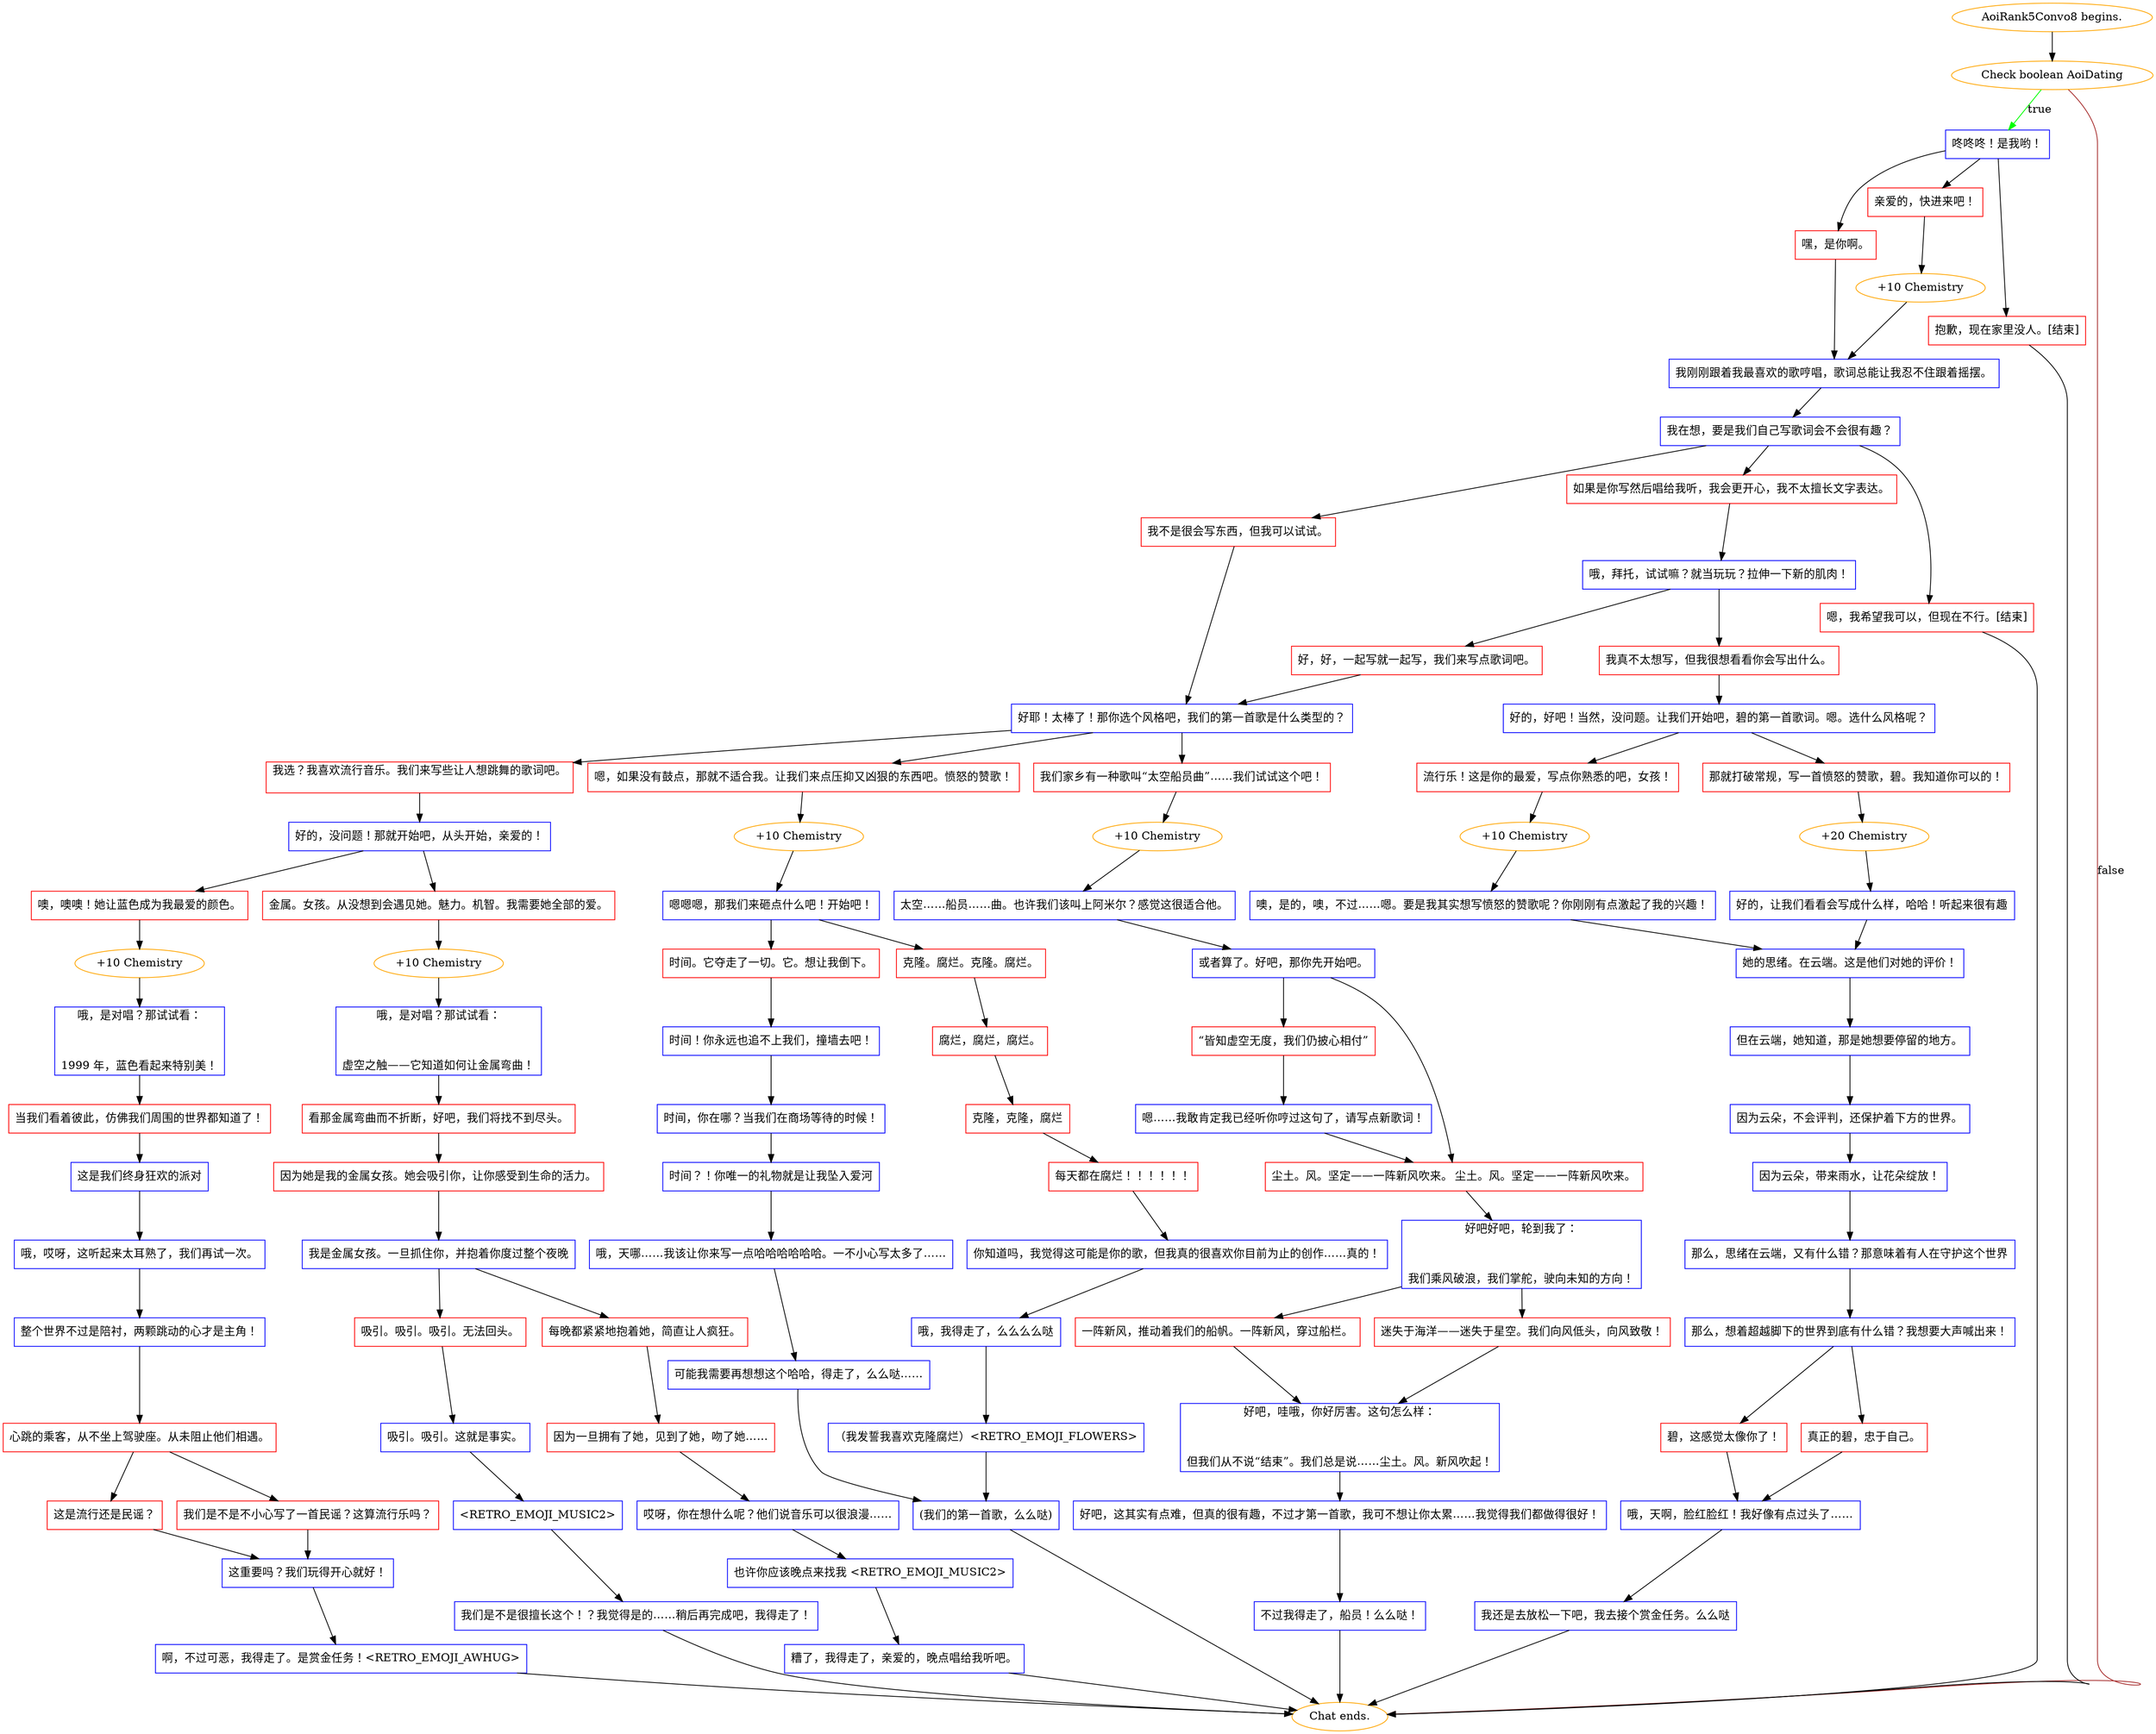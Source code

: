 digraph {
	"AoiRank5Convo8 begins." [color=orange];
		"AoiRank5Convo8 begins." -> j3608589578;
	j3608589578 [label="Check boolean AoiDating",color=orange];
		j3608589578 -> j1696857059 [label=true,color=green];
		j3608589578 -> "Chat ends." [label=false,color=brown];
	j1696857059 [label="咚咚咚！是我哟！",shape=box,color=blue];
		j1696857059 -> j1706183148;
		j1696857059 -> j2152844947;
		j1696857059 -> j2303384546;
	"Chat ends." [color=orange];
	j1706183148 [label="嘿，是你啊。",shape=box,color=red];
		j1706183148 -> j3164818017;
	j2152844947 [label="亲爱的，快进来吧！",shape=box,color=red];
		j2152844947 -> j1457344992;
	j2303384546 [label="抱歉，现在家里没人。[结束]",shape=box,color=red];
		j2303384546 -> "Chat ends.";
	j3164818017 [label="我刚刚跟着我最喜欢的歌哼唱，歌词总能让我忍不住跟着摇摆。",shape=box,color=blue];
		j3164818017 -> j4258544132;
	j1457344992 [label="+10 Chemistry",color=orange];
		j1457344992 -> j3164818017;
	j4258544132 [label="我在想，要是我们自己写歌词会不会很有趣？",shape=box,color=blue];
		j4258544132 -> j1315173250;
		j4258544132 -> j3035704521;
		j4258544132 -> j1882874116;
	j1315173250 [label="我不是很会写东西，但我可以试试。",shape=box,color=red];
		j1315173250 -> j741784490;
	j3035704521 [label="如果是你写然后唱给我听，我会更开心，我不太擅长文字表达。",shape=box,color=red];
		j3035704521 -> j2425437048;
	j1882874116 [label="嗯，我希望我可以，但现在不行。[结束]",shape=box,color=red];
		j1882874116 -> "Chat ends.";
	j741784490 [label="好耶！太棒了！那你选个风格吧，我们的第一首歌是什么类型的？",shape=box,color=blue];
		j741784490 -> j490881284;
		j741784490 -> j140546169;
		j741784490 -> j3633012662;
	j2425437048 [label="哦，拜托，试试嘛？就当玩玩？拉伸一下新的肌肉！",shape=box,color=blue];
		j2425437048 -> j2706424483;
		j2425437048 -> j2835734564;
	j490881284 [label="我选？我喜欢流行音乐。我们来写些让人想跳舞的歌词吧。
",shape=box,color=red];
		j490881284 -> j4075960704;
	j140546169 [label="嗯，如果没有鼓点，那就不适合我。让我们来点压抑又凶狠的东西吧。愤怒的赞歌！",shape=box,color=red];
		j140546169 -> j1825871327;
	j3633012662 [label="我们家乡有一种歌叫“太空船员曲”……我们试试这个吧！",shape=box,color=red];
		j3633012662 -> j2906800740;
	j2706424483 [label="好，好，一起写就一起写，我们来写点歌词吧。",shape=box,color=red];
		j2706424483 -> j741784490;
	j2835734564 [label="我真不太想写，但我很想看看你会写出什么。",shape=box,color=red];
		j2835734564 -> j2314464177;
	j4075960704 [label="好的，没问题！那就开始吧，从头开始，亲爱的！",shape=box,color=blue];
		j4075960704 -> j1461326249;
		j4075960704 -> j4134262095;
	j1825871327 [label="+10 Chemistry",color=orange];
		j1825871327 -> j42828234;
	j2906800740 [label="+10 Chemistry",color=orange];
		j2906800740 -> j4099254373;
	j2314464177 [label="好的，好吧！当然，没问题。让我们开始吧，碧的第一首歌词。嗯。选什么风格呢？",shape=box,color=blue];
		j2314464177 -> j2558994685;
		j2314464177 -> j4207604109;
	j1461326249 [label="噢，噢噢！她让蓝色成为我最爱的颜色。",shape=box,color=red];
		j1461326249 -> j606484463;
	j4134262095 [label="金属。女孩。从没想到会遇见她。魅力。机智。我需要她全部的爱。",shape=box,color=red];
		j4134262095 -> j517171731;
	j42828234 [label="嗯嗯嗯，那我们来砸点什么吧！开始吧！",shape=box,color=blue];
		j42828234 -> j1770712863;
		j42828234 -> j1182605055;
	j4099254373 [label="太空……船员……曲。也许我们该叫上阿米尔？感觉这很适合他。",shape=box,color=blue];
		j4099254373 -> j3393197946;
	j2558994685 [label="流行乐！这是你的最爱，写点你熟悉的吧，女孩！",shape=box,color=red];
		j2558994685 -> j2622477190;
	j4207604109 [label="那就打破常规，写一首愤怒的赞歌，碧。我知道你可以的！",shape=box,color=red];
		j4207604109 -> j2831283768;
	j606484463 [label="+10 Chemistry",color=orange];
		j606484463 -> j1433337090;
	j517171731 [label="+10 Chemistry",color=orange];
		j517171731 -> j1835267114;
	j1770712863 [label="时间。它夺走了一切。它。想让我倒下。",shape=box,color=red];
		j1770712863 -> j66062832;
	j1182605055 [label="克隆。腐烂。克隆。腐烂。",shape=box,color=red];
		j1182605055 -> j783312681;
	j3393197946 [label="或者算了。好吧，那你先开始吧。",shape=box,color=blue];
		j3393197946 -> j513273207;
		j3393197946 -> j2546555541;
	j2622477190 [label="+10 Chemistry",color=orange];
		j2622477190 -> j876218591;
	j2831283768 [label="+20 Chemistry",color=orange];
		j2831283768 -> j1201159313;
	j1433337090 [label="哦，是对唱？那试试看：

1999 年，蓝色看起来特别美！",shape=box,color=blue];
		j1433337090 -> j547409530;
	j1835267114 [label="哦，是对唱？那试试看：

虚空之触——它知道如何让金属弯曲！",shape=box,color=blue];
		j1835267114 -> j1324934000;
	j66062832 [label="时间！你永远也追不上我们，撞墙去吧！",shape=box,color=blue];
		j66062832 -> j3946868364;
	j783312681 [label="腐烂，腐烂，腐烂。",shape=box,color=red];
		j783312681 -> j966799548;
	j513273207 [label="“皆知虚空无度，我们仍披心相付”",shape=box,color=red];
		j513273207 -> j2277135096;
	j2546555541 [label="尘土。风。坚定——一阵新风吹来。 尘土。风。坚定——一阵新风吹来。",shape=box,color=red];
		j2546555541 -> j3617680828;
	j876218591 [label="噢，是的，噢，不过……嗯。要是我其实想写愤怒的赞歌呢？你刚刚有点激起了我的兴趣！",shape=box,color=blue];
		j876218591 -> j1602237369;
	j1201159313 [label="好的，让我们看看会写成什么样，哈哈！听起来很有趣",shape=box,color=blue];
		j1201159313 -> j1602237369;
	j547409530 [label="当我们看着彼此，仿佛我们周围的世界都知道了！",shape=box,color=red];
		j547409530 -> j2349622359;
	j1324934000 [label="看那金属弯曲而不折断，好吧，我们将找不到尽头。",shape=box,color=red];
		j1324934000 -> j3207043878;
	j3946868364 [label="时间，你在哪？当我们在商场等待的时候！",shape=box,color=blue];
		j3946868364 -> j2837107685;
	j966799548 [label="克隆，克隆，腐烂",shape=box,color=red];
		j966799548 -> j2200257023;
	j2277135096 [label="嗯……我敢肯定我已经听你哼过这句了，请写点新歌词！",shape=box,color=blue];
		j2277135096 -> j2546555541;
	j3617680828 [label="好吧好吧，轮到我了：

我们乘风破浪，我们掌舵，驶向未知的方向！",shape=box,color=blue];
		j3617680828 -> j2274256529;
		j3617680828 -> j2469198078;
	j1602237369 [label="她的思绪。在云端。这是他们对她的评价！",shape=box,color=blue];
		j1602237369 -> j266097515;
	j2349622359 [label="这是我们终身狂欢的派对",shape=box,color=blue];
		j2349622359 -> j3401600309;
	j3207043878 [label="因为她是我的金属女孩。她会吸引你，让你感受到生命的活力。",shape=box,color=red];
		j3207043878 -> j1197002437;
	j2837107685 [label="时间？！你唯一的礼物就是让我坠入爱河",shape=box,color=blue];
		j2837107685 -> j646735518;
	j2200257023 [label="每天都在腐烂！！！！！！",shape=box,color=red];
		j2200257023 -> j4222836250;
	j2274256529 [label="一阵新风，推动着我们的船帆。一阵新风，穿过船栏。",shape=box,color=red];
		j2274256529 -> j447743579;
	j2469198078 [label="迷失于海洋——迷失于星空。我们向风低头，向风致敬！",shape=box,color=red];
		j2469198078 -> j447743579;
	j266097515 [label="但在云端，她知道，那是她想要停留的地方。",shape=box,color=blue];
		j266097515 -> j982609600;
	j3401600309 [label="哦，哎呀，这听起来太耳熟了，我们再试一次。",shape=box,color=blue];
		j3401600309 -> j4227360588;
	j1197002437 [label="我是金属女孩。一旦抓住你，并抱着你度过整个夜晚",shape=box,color=blue];
		j1197002437 -> j2981977647;
		j1197002437 -> j1349064913;
	j646735518 [label="哦，天哪……我该让你来写一点哈哈哈哈哈哈。一不小心写太多了……",shape=box,color=blue];
		j646735518 -> j561968783;
	j4222836250 [label="你知道吗，我觉得这可能是你的歌，但我真的很喜欢你目前为止的创作……真的！",shape=box,color=blue];
		j4222836250 -> j2766325527;
	j447743579 [label="好吧，哇哦，你好厉害。这句怎么样：

但我们从不说“结束”。我们总是说……尘土。风。新风吹起！",shape=box,color=blue];
		j447743579 -> j3738123464;
	j982609600 [label="因为云朵，不会评判，还保护着下方的世界。",shape=box,color=blue];
		j982609600 -> j1446971654;
	j4227360588 [label="整个世界不过是陪衬，两颗跳动的心才是主角！",shape=box,color=blue];
		j4227360588 -> j1867736716;
	j2981977647 [label="吸引。吸引。吸引。无法回头。",shape=box,color=red];
		j2981977647 -> j2165747418;
	j1349064913 [label="每晚都紧紧地抱着她，简直让人疯狂。",shape=box,color=red];
		j1349064913 -> j3293246884;
	j561968783 [label="可能我需要再想想这个哈哈，得走了，么么哒……",shape=box,color=blue];
		j561968783 -> j1538265052;
	j2766325527 [label="哦，我得走了，么么么么哒",shape=box,color=blue];
		j2766325527 -> j1556330878;
	j3738123464 [label="好吧，这其实有点难，但真的很有趣，不过才第一首歌，我可不想让你太累……我觉得我们都做得很好！",shape=box,color=blue];
		j3738123464 -> j3383251002;
	j1446971654 [label="因为云朵，带来雨水，让花朵绽放！",shape=box,color=blue];
		j1446971654 -> j3216709801;
	j1867736716 [label="心跳的乘客，从不坐上驾驶座。从未阻止他们相遇。",shape=box,color=red];
		j1867736716 -> j4146796925;
		j1867736716 -> j1018435646;
	j2165747418 [label="吸引。吸引。这就是事实。",shape=box,color=blue];
		j2165747418 -> j3550993424;
	j3293246884 [label="因为一旦拥有了她，见到了她，吻了她……",shape=box,color=red];
		j3293246884 -> j2928401739;
	j1538265052 [label="(我们的第一首歌，么么哒)",shape=box,color=blue];
		j1538265052 -> "Chat ends.";
	j1556330878 [label="（我发誓我喜欢克隆腐烂）<RETRO_EMOJI_FLOWERS>",shape=box,color=blue];
		j1556330878 -> j1538265052;
	j3383251002 [label="不过我得走了，船员！么么哒！",shape=box,color=blue];
		j3383251002 -> "Chat ends.";
	j3216709801 [label="那么，思绪在云端，又有什么错？那意味着有人在守护这个世界",shape=box,color=blue];
		j3216709801 -> j2701355319;
	j4146796925 [label="这是流行还是民谣？",shape=box,color=red];
		j4146796925 -> j2754565601;
	j1018435646 [label="我们是不是不小心写了一首民谣？这算流行乐吗？",shape=box,color=red];
		j1018435646 -> j2754565601;
	j3550993424 [label="<RETRO_EMOJI_MUSIC2>",shape=box,color=blue];
		j3550993424 -> j1434489078;
	j2928401739 [label="哎呀，你在想什么呢？他们说音乐可以很浪漫……",shape=box,color=blue];
		j2928401739 -> j572218072;
	j2701355319 [label="那么，想着超越脚下的世界到底有什么错？我想要大声喊出来！",shape=box,color=blue];
		j2701355319 -> j3372775434;
		j2701355319 -> j2991034421;
	j2754565601 [label="这重要吗？我们玩得开心就好！",shape=box,color=blue];
		j2754565601 -> j2689417922;
	j1434489078 [label="我们是不是很擅长这个！？我觉得是的……稍后再完成吧，我得走了！",shape=box,color=blue];
		j1434489078 -> "Chat ends.";
	j572218072 [label="也许你应该晚点来找我 <RETRO_EMOJI_MUSIC2>",shape=box,color=blue];
		j572218072 -> j1704556282;
	j3372775434 [label="碧，这感觉太像你了！",shape=box,color=red];
		j3372775434 -> j2506208128;
	j2991034421 [label="真正的碧，忠于自己。",shape=box,color=red];
		j2991034421 -> j2506208128;
	j2689417922 [label="啊，不过可恶，我得走了。是赏金任务！<RETRO_EMOJI_AWHUG>",shape=box,color=blue];
		j2689417922 -> "Chat ends.";
	j1704556282 [label="糟了，我得走了，亲爱的，晚点唱给我听吧。",shape=box,color=blue];
		j1704556282 -> "Chat ends.";
	j2506208128 [label="哦，天啊，脸红脸红！我好像有点过头了……",shape=box,color=blue];
		j2506208128 -> j40134536;
	j40134536 [label="我还是去放松一下吧，我去接个赏金任务。么么哒",shape=box,color=blue];
		j40134536 -> "Chat ends.";
}